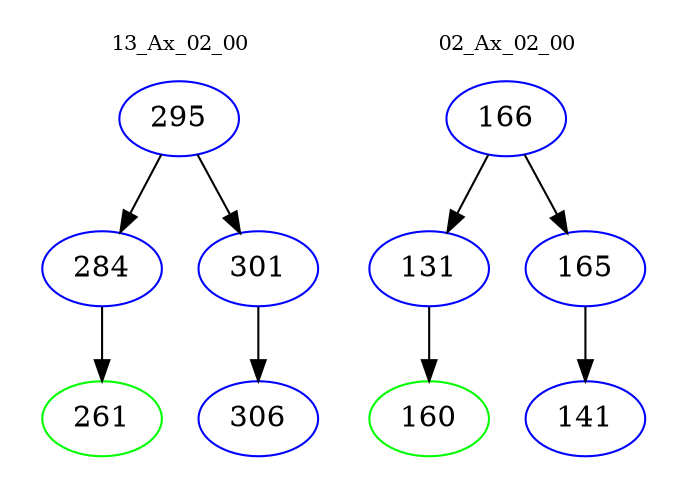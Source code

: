 digraph{
subgraph cluster_0 {
color = white
label = "13_Ax_02_00";
fontsize=10;
T0_295 [label="295", color="blue"]
T0_295 -> T0_284 [color="black"]
T0_284 [label="284", color="blue"]
T0_284 -> T0_261 [color="black"]
T0_261 [label="261", color="green"]
T0_295 -> T0_301 [color="black"]
T0_301 [label="301", color="blue"]
T0_301 -> T0_306 [color="black"]
T0_306 [label="306", color="blue"]
}
subgraph cluster_1 {
color = white
label = "02_Ax_02_00";
fontsize=10;
T1_166 [label="166", color="blue"]
T1_166 -> T1_131 [color="black"]
T1_131 [label="131", color="blue"]
T1_131 -> T1_160 [color="black"]
T1_160 [label="160", color="green"]
T1_166 -> T1_165 [color="black"]
T1_165 [label="165", color="blue"]
T1_165 -> T1_141 [color="black"]
T1_141 [label="141", color="blue"]
}
}
